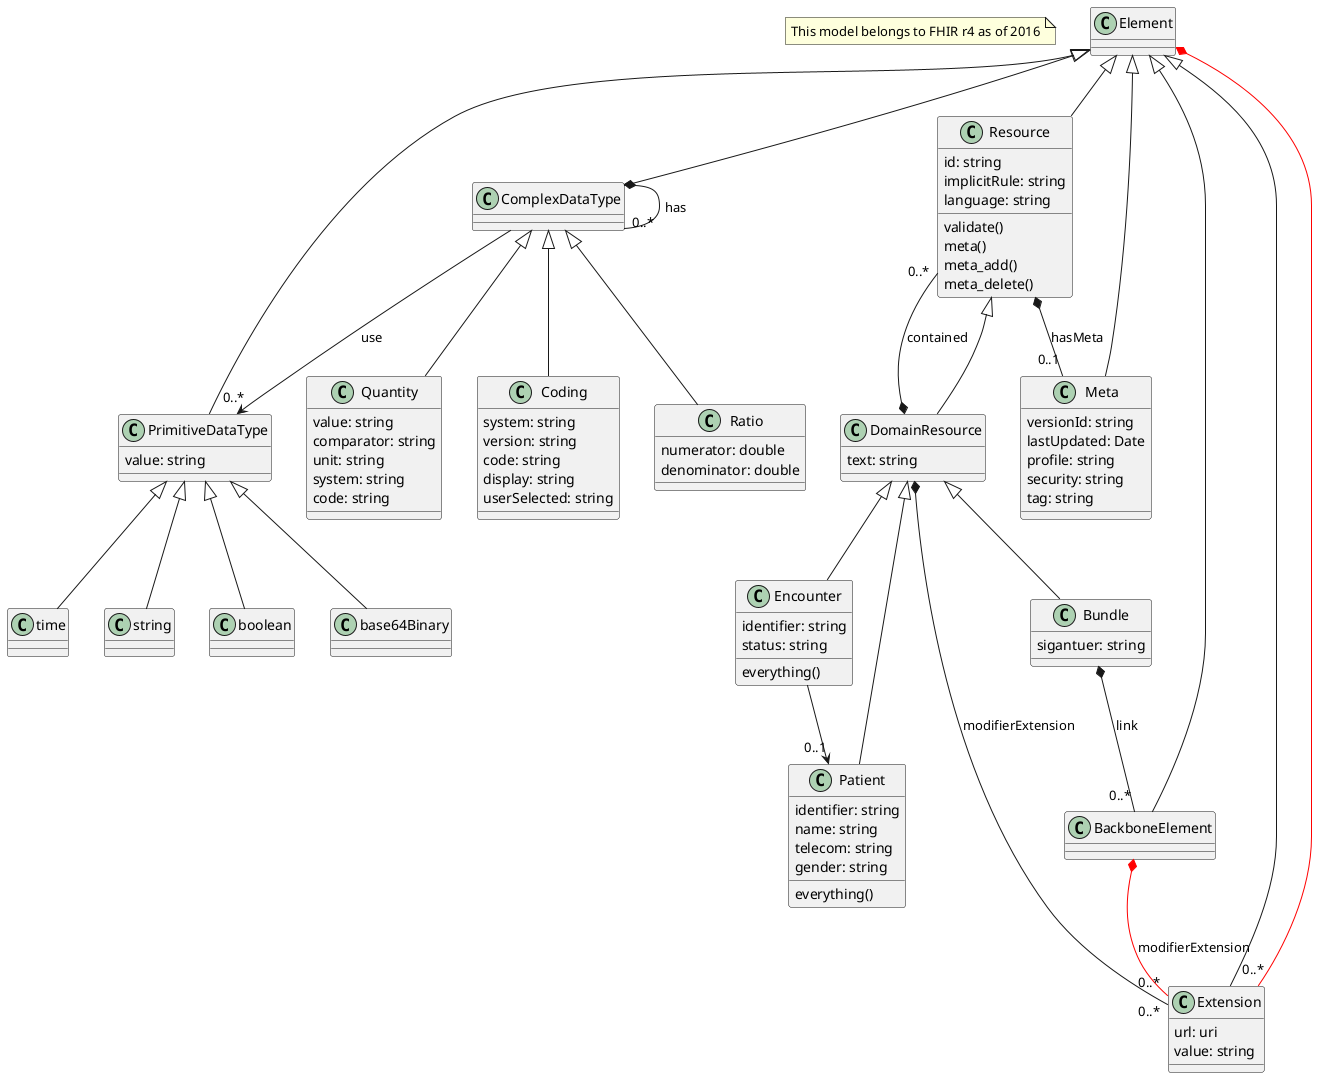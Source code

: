 @startuml

Note as n1
This model belongs to FHIR r4 as of 2016
end note

class Element
class PrimitiveDataType {
    value: string
}
class ComplexDataType
class Resource {
    id: string
    implicitRule: string
    language: string
    validate()
    meta()
    meta_add()
    meta_delete()
}
class Meta {
    versionId: string
    lastUpdated: Date
    profile: string
    security: string
    tag: string
}
class BackboneElement
class Extension {
    url: uri
    value: string
}

class DomainResource {
    text: string
}

Element <|-- PrimitiveDataType
Element <|-- ComplexDataType
Element <|-- Resource
Element <|-- Meta
Element <|-- BackboneElement
Element <|-- Extension

Element *-- "0..*" Extension #red
BackboneElement *-- "0..*" Extension #red: modifierExtension 

Resource <|-- DomainResource
Resource *-- "0..1" Meta: hasMeta

DomainResource *-- "0..*" Resource:  contained
DomainResource *-- "0..*" Extension: modifierExtension

class Bundle {
    sigantuer: string
}
class Encounter {
    identifier: string
    status: string
    everything()
}
class Patient {
    identifier: string
    name: string
    telecom: string
    gender: string
    everything()

}

Bundle *-- "0..*" BackboneElement: link

DomainResource <|-- Patient
DomainResource <|-- Encounter
DomainResource <|-- Bundle

Encounter --> "0..1" Patient

ComplexDataType --> "0..*" PrimitiveDataType: use

class boolean
class base64Binary
class time
class string

PrimitiveDataType <|-- boolean
PrimitiveDataType <|-- base64Binary
PrimitiveDataType <|-- time
PrimitiveDataType <|-- string

class Coding {
    system: string
    version: string
    code: string
    display: string
    userSelected: string
}
    
class Ratio {
    numerator: double
    denominator: double
}
class Quantity {
    value: string
    comparator: string
    unit: string
    system: string
    code: string
}

ComplexDataType *-- "0..*" ComplexDataType: has
ComplexDataType <|-- Coding
ComplexDataType <|-- Ratio
ComplexDataType <|-- Quantity

@enduml